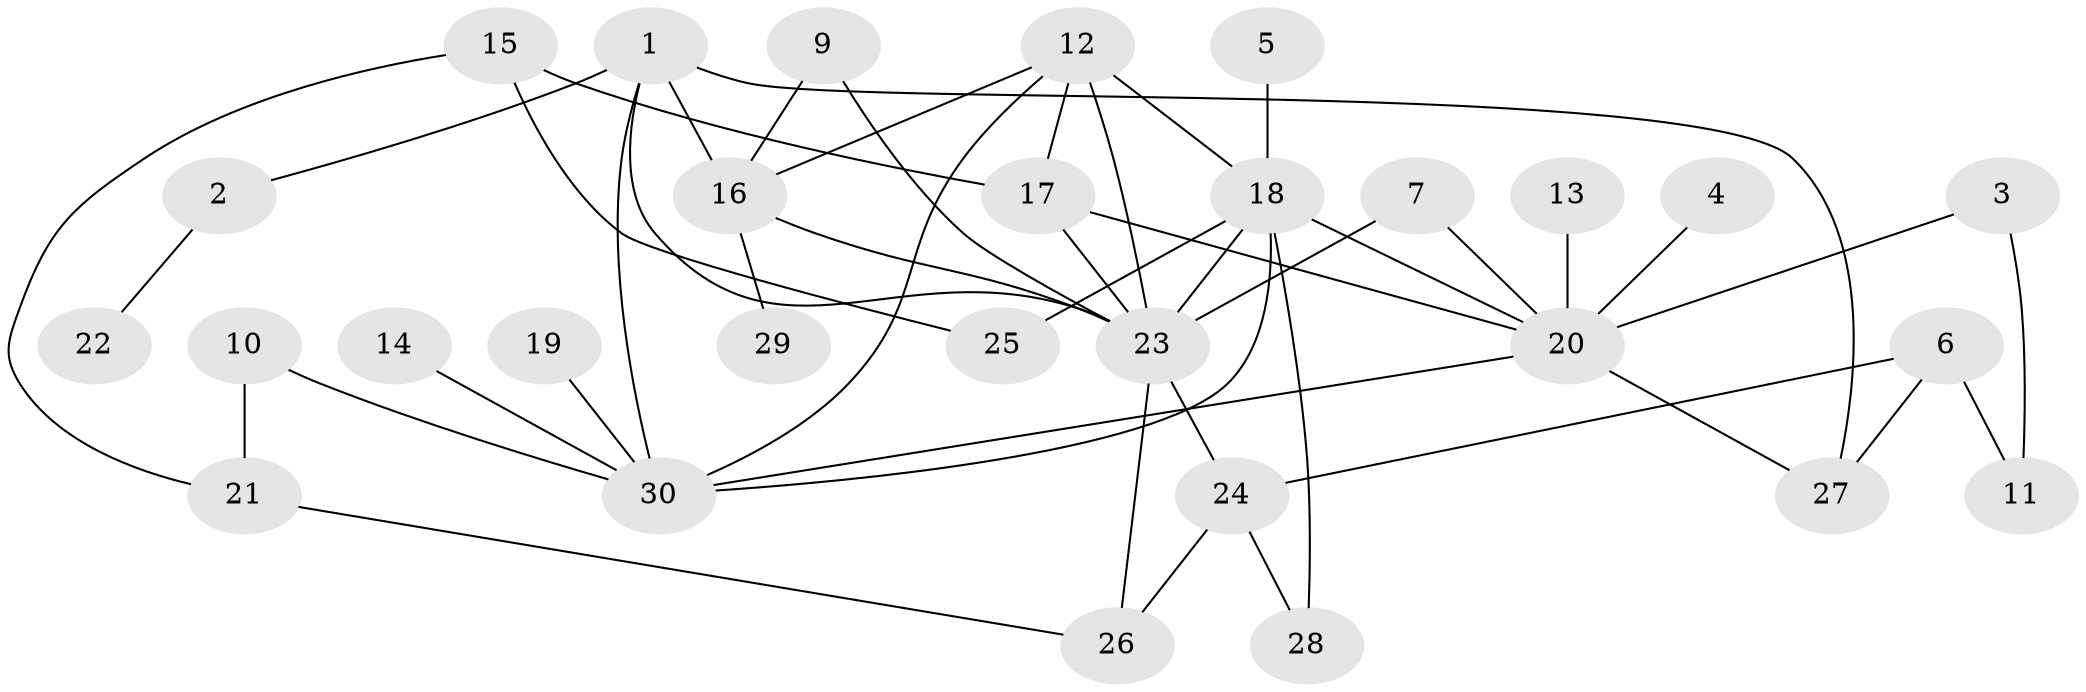// original degree distribution, {1: 0.15254237288135594, 3: 0.23728813559322035, 4: 0.15254237288135594, 2: 0.3050847457627119, 8: 0.01694915254237288, 0: 0.01694915254237288, 5: 0.05084745762711865, 6: 0.03389830508474576, 7: 0.03389830508474576}
// Generated by graph-tools (version 1.1) at 2025/49/03/09/25 03:49:12]
// undirected, 29 vertices, 46 edges
graph export_dot {
graph [start="1"]
  node [color=gray90,style=filled];
  1;
  2;
  3;
  4;
  5;
  6;
  7;
  9;
  10;
  11;
  12;
  13;
  14;
  15;
  16;
  17;
  18;
  19;
  20;
  21;
  22;
  23;
  24;
  25;
  26;
  27;
  28;
  29;
  30;
  1 -- 2 [weight=1.0];
  1 -- 16 [weight=1.0];
  1 -- 23 [weight=1.0];
  1 -- 27 [weight=1.0];
  1 -- 30 [weight=1.0];
  2 -- 22 [weight=1.0];
  3 -- 11 [weight=1.0];
  3 -- 20 [weight=1.0];
  4 -- 20 [weight=1.0];
  5 -- 18 [weight=1.0];
  6 -- 11 [weight=1.0];
  6 -- 24 [weight=1.0];
  6 -- 27 [weight=1.0];
  7 -- 20 [weight=1.0];
  7 -- 23 [weight=1.0];
  9 -- 16 [weight=1.0];
  9 -- 23 [weight=1.0];
  10 -- 21 [weight=1.0];
  10 -- 30 [weight=2.0];
  12 -- 16 [weight=1.0];
  12 -- 17 [weight=1.0];
  12 -- 18 [weight=1.0];
  12 -- 23 [weight=2.0];
  12 -- 30 [weight=1.0];
  13 -- 20 [weight=2.0];
  14 -- 30 [weight=1.0];
  15 -- 17 [weight=1.0];
  15 -- 21 [weight=1.0];
  15 -- 25 [weight=1.0];
  16 -- 23 [weight=2.0];
  16 -- 29 [weight=1.0];
  17 -- 20 [weight=1.0];
  17 -- 23 [weight=1.0];
  18 -- 20 [weight=1.0];
  18 -- 23 [weight=1.0];
  18 -- 25 [weight=1.0];
  18 -- 28 [weight=1.0];
  18 -- 30 [weight=2.0];
  19 -- 30 [weight=1.0];
  20 -- 27 [weight=1.0];
  20 -- 30 [weight=1.0];
  21 -- 26 [weight=1.0];
  23 -- 24 [weight=2.0];
  23 -- 26 [weight=2.0];
  24 -- 26 [weight=1.0];
  24 -- 28 [weight=1.0];
}
